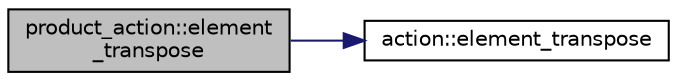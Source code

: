 digraph "product_action::element_transpose"
{
  edge [fontname="Helvetica",fontsize="10",labelfontname="Helvetica",labelfontsize="10"];
  node [fontname="Helvetica",fontsize="10",shape=record];
  rankdir="LR";
  Node2387 [label="product_action::element\l_transpose",height=0.2,width=0.4,color="black", fillcolor="grey75", style="filled", fontcolor="black"];
  Node2387 -> Node2388 [color="midnightblue",fontsize="10",style="solid",fontname="Helvetica"];
  Node2388 [label="action::element_transpose",height=0.2,width=0.4,color="black", fillcolor="white", style="filled",URL="$d2/d86/classaction.html#abecb246cacc5cc3987c6866068e6f505"];
}
